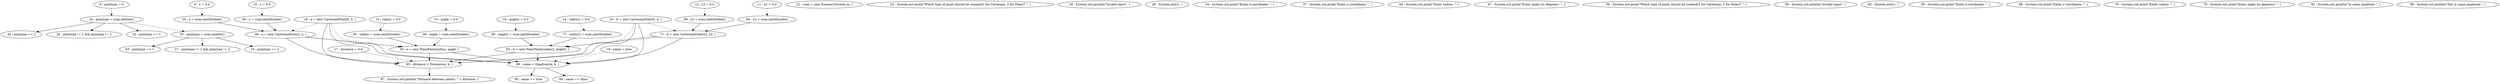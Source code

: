 digraph G {
"8 : pointype = 0"
"8 : pointype = 0" -> "24 : pointype = scan.nextInt()" [style=dashed]
"9 : x = 0.0"
"9 : x = 0.0" -> "35 : x = scan.nextDouble()" [style=dashed]
"10 : y = 0.0"
"10 : y = 0.0" -> "38 : y = scan.nextDouble()" [style=dashed]
"11 : x2 = 0.0"
"11 : x2 = 0.0" -> "66 : x2 = scan.nextDouble()" [style=dashed]
"12 : y2 = 0.0"
"12 : y2 = 0.0" -> "69 : y2 = scan.nextDouble()" [style=dashed]
"13 : radius = 0.0"
"13 : radius = 0.0" -> "45 : radius = scan.nextDouble()" [style=dashed]
"14 : radius2 = 0.0"
"14 : radius2 = 0.0" -> "77 : radius2 = scan.nextDouble()" [style=dashed]
"15 : angle = 0.0"
"15 : angle = 0.0" -> "48 : angle = scan.nextDouble()" [style=dashed]
"16 : angle2 = 0.0"
"16 : angle2 = 0.0" -> "80 : angle2 = scan.nextDouble()" [style=dashed]
"17 : distance = 0.0"
"17 : distance = 0.0" -> "85 : distance = Distance(a, b, )" [style=dashed]
"18 : same = true"
"18 : same = true" -> "89 : same = Quadrant(a, b, )" [style=dashed]
"19 : a = new CartesianPoint(0, 0, )"
"19 : a = new CartesianPoint(0, 0, )" -> "85 : distance = Distance(a, b, )"
"19 : a = new CartesianPoint(0, 0, )" -> "89 : same = Quadrant(a, b, )"
"19 : a = new CartesianPoint(0, 0, )" -> "50 : a = new PolarPoint(radius, angle, )" [style=dashed]
"19 : a = new CartesianPoint(0, 0, )" -> "40 : a = new CartesianPoint(x, y, )" [style=dashed]
"20 : b = new CartesianPoint(0, 0, )"
"20 : b = new CartesianPoint(0, 0, )" -> "85 : distance = Distance(a, b, )"
"20 : b = new CartesianPoint(0, 0, )" -> "89 : same = Quadrant(a, b, )"
"20 : b = new CartesianPoint(0, 0, )" -> "71 : b = new CartesianPoint(x2, y2, )" [style=dashed]
"20 : b = new CartesianPoint(0, 0, )" -> "82 : b = new PolarPoint(radius2, angle2, )" [style=dashed]
"22 : scan = new Scanner(System.in, )"
"23 : System.out.print(\"Which type of point should be created(1 for Cartesian, 2 for Polar)? \", )"
"24 : pointype = scan.nextInt()"
"24 : pointype = scan.nextInt()" -> "42 : pointype == 2"
"24 : pointype = scan.nextInt()" -> "26 : pointype != 1 && pointype != 2"
"24 : pointype = scan.nextInt()" -> "32 : pointype == 1"
"24 : pointype = scan.nextInt()" -> "55 : pointype = scan.nextInt()" [style=dashed]
"26 : pointype != 1 && pointype != 2"
"28 : System.out.println(\"Invalid input\", )"
"29 : System.exit(1, )"
"32 : pointype == 1"
"34 : System.out.print(\"Enter x-coordinate: \", )"
"35 : x = scan.nextDouble()"
"35 : x = scan.nextDouble()" -> "40 : a = new CartesianPoint(x, y, )"
"37 : System.out.print(\"Enter y-coordinate: \", )"
"38 : y = scan.nextDouble()"
"38 : y = scan.nextDouble()" -> "40 : a = new CartesianPoint(x, y, )"
"40 : a = new CartesianPoint(x, y, )"
"40 : a = new CartesianPoint(x, y, )" -> "85 : distance = Distance(a, b, )"
"40 : a = new CartesianPoint(x, y, )" -> "89 : same = Quadrant(a, b, )"
"40 : a = new CartesianPoint(x, y, )" -> "50 : a = new PolarPoint(radius, angle, )" [style=dashed]
"42 : pointype == 2"
"44 : System.out.print(\"Enter radius: \", )"
"45 : radius = scan.nextDouble()"
"45 : radius = scan.nextDouble()" -> "50 : a = new PolarPoint(radius, angle, )"
"47 : System.out.print(\"Enter angle (in degrees): \", )"
"48 : angle = scan.nextDouble()"
"48 : angle = scan.nextDouble()" -> "50 : a = new PolarPoint(radius, angle, )"
"50 : a = new PolarPoint(radius, angle, )"
"50 : a = new PolarPoint(radius, angle, )" -> "85 : distance = Distance(a, b, )"
"50 : a = new PolarPoint(radius, angle, )" -> "89 : same = Quadrant(a, b, )"
"54 : System.out.print(\"Which type of point should be created(1 for Cartesian, 2 for Polar)? \", )"
"55 : pointype = scan.nextInt()"
"55 : pointype = scan.nextInt()" -> "63 : pointype == 1"
"55 : pointype = scan.nextInt()" -> "57 : pointype != 1 && pointype != 2"
"55 : pointype = scan.nextInt()" -> "74 : pointype == 2"
"57 : pointype != 1 && pointype != 2"
"59 : System.out.println(\"Invalid input\", )"
"60 : System.exit(1, )"
"63 : pointype == 1"
"65 : System.out.print(\"Enter x-coordinate: \", )"
"66 : x2 = scan.nextDouble()"
"66 : x2 = scan.nextDouble()" -> "71 : b = new CartesianPoint(x2, y2, )"
"68 : System.out.print(\"Enter y-coordinate: \", )"
"69 : y2 = scan.nextDouble()"
"69 : y2 = scan.nextDouble()" -> "71 : b = new CartesianPoint(x2, y2, )"
"71 : b = new CartesianPoint(x2, y2, )"
"71 : b = new CartesianPoint(x2, y2, )" -> "85 : distance = Distance(a, b, )"
"71 : b = new CartesianPoint(x2, y2, )" -> "89 : same = Quadrant(a, b, )"
"71 : b = new CartesianPoint(x2, y2, )" -> "82 : b = new PolarPoint(radius2, angle2, )" [style=dashed]
"74 : pointype == 2"
"76 : System.out.print(\"Enter radius: \", )"
"77 : radius2 = scan.nextDouble()"
"77 : radius2 = scan.nextDouble()" -> "82 : b = new PolarPoint(radius2, angle2, )"
"79 : System.out.print(\"Enter angle (in degrees): \", )"
"80 : angle2 = scan.nextDouble()"
"80 : angle2 = scan.nextDouble()" -> "82 : b = new PolarPoint(radius2, angle2, )"
"82 : b = new PolarPoint(radius2, angle2, )"
"82 : b = new PolarPoint(radius2, angle2, )" -> "85 : distance = Distance(a, b, )"
"82 : b = new PolarPoint(radius2, angle2, )" -> "89 : same = Quadrant(a, b, )"
"85 : distance = Distance(a, b, )"
"85 : distance = Distance(a, b, )" -> "87 : System.out.println(\"Distance between points: \" + distance, )"
"87 : System.out.println(\"Distance between points: \" + distance, )"
"89 : same = Quadrant(a, b, )"
"89 : same = Quadrant(a, b, )" -> "90 : same == true"
"89 : same = Quadrant(a, b, )" -> "94 : same == false"
"90 : same == true"
"92 : System.out.println(\"In same quadrant.\", )"
"94 : same == false"
"96 : System.out.println(\"Not in same quadrant.\", )"
}
